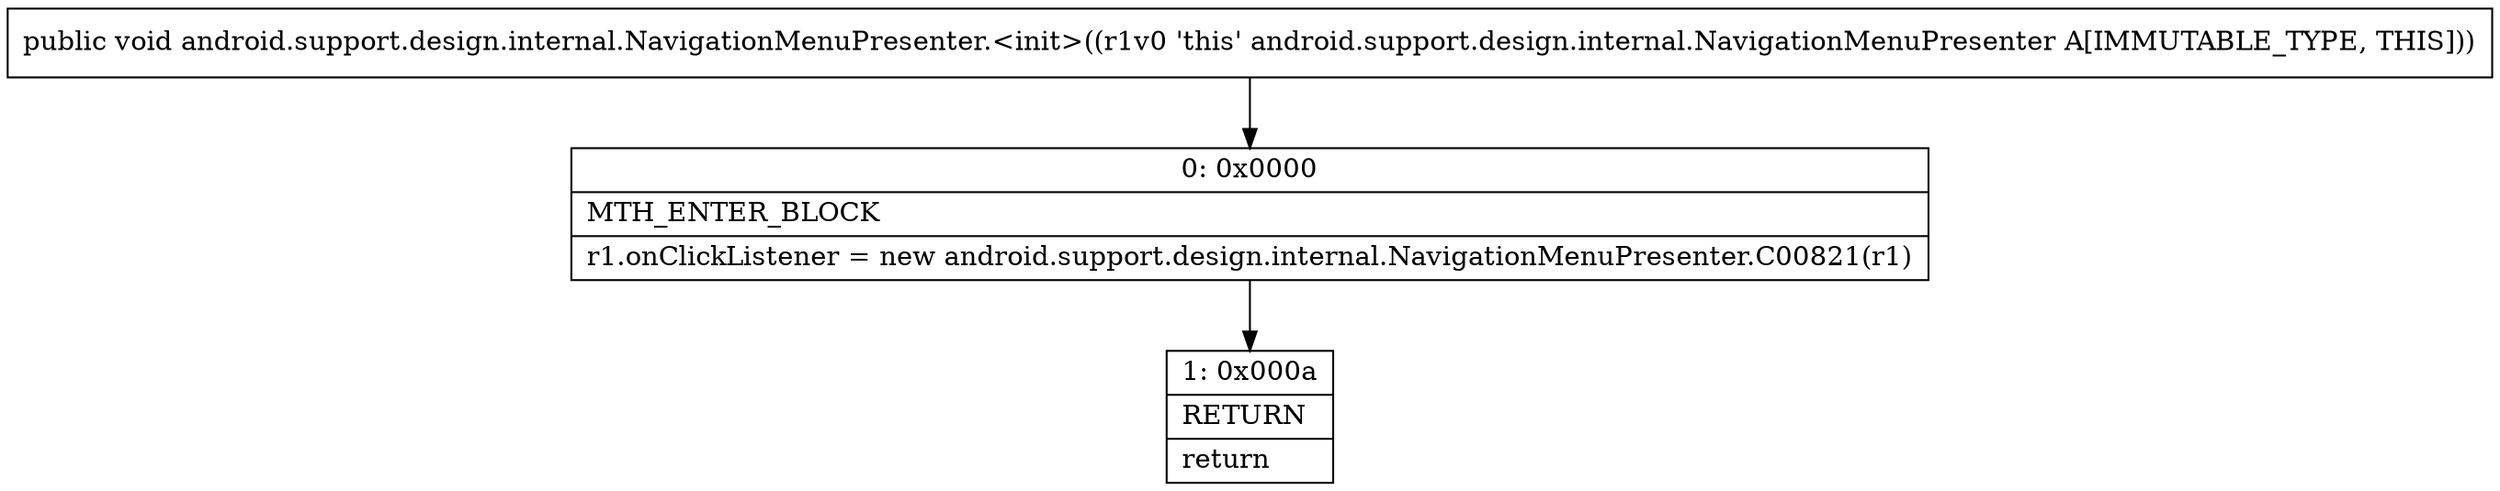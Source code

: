 digraph "CFG forandroid.support.design.internal.NavigationMenuPresenter.\<init\>()V" {
Node_0 [shape=record,label="{0\:\ 0x0000|MTH_ENTER_BLOCK\l|r1.onClickListener = new android.support.design.internal.NavigationMenuPresenter.C00821(r1)\l}"];
Node_1 [shape=record,label="{1\:\ 0x000a|RETURN\l|return\l}"];
MethodNode[shape=record,label="{public void android.support.design.internal.NavigationMenuPresenter.\<init\>((r1v0 'this' android.support.design.internal.NavigationMenuPresenter A[IMMUTABLE_TYPE, THIS])) }"];
MethodNode -> Node_0;
Node_0 -> Node_1;
}

